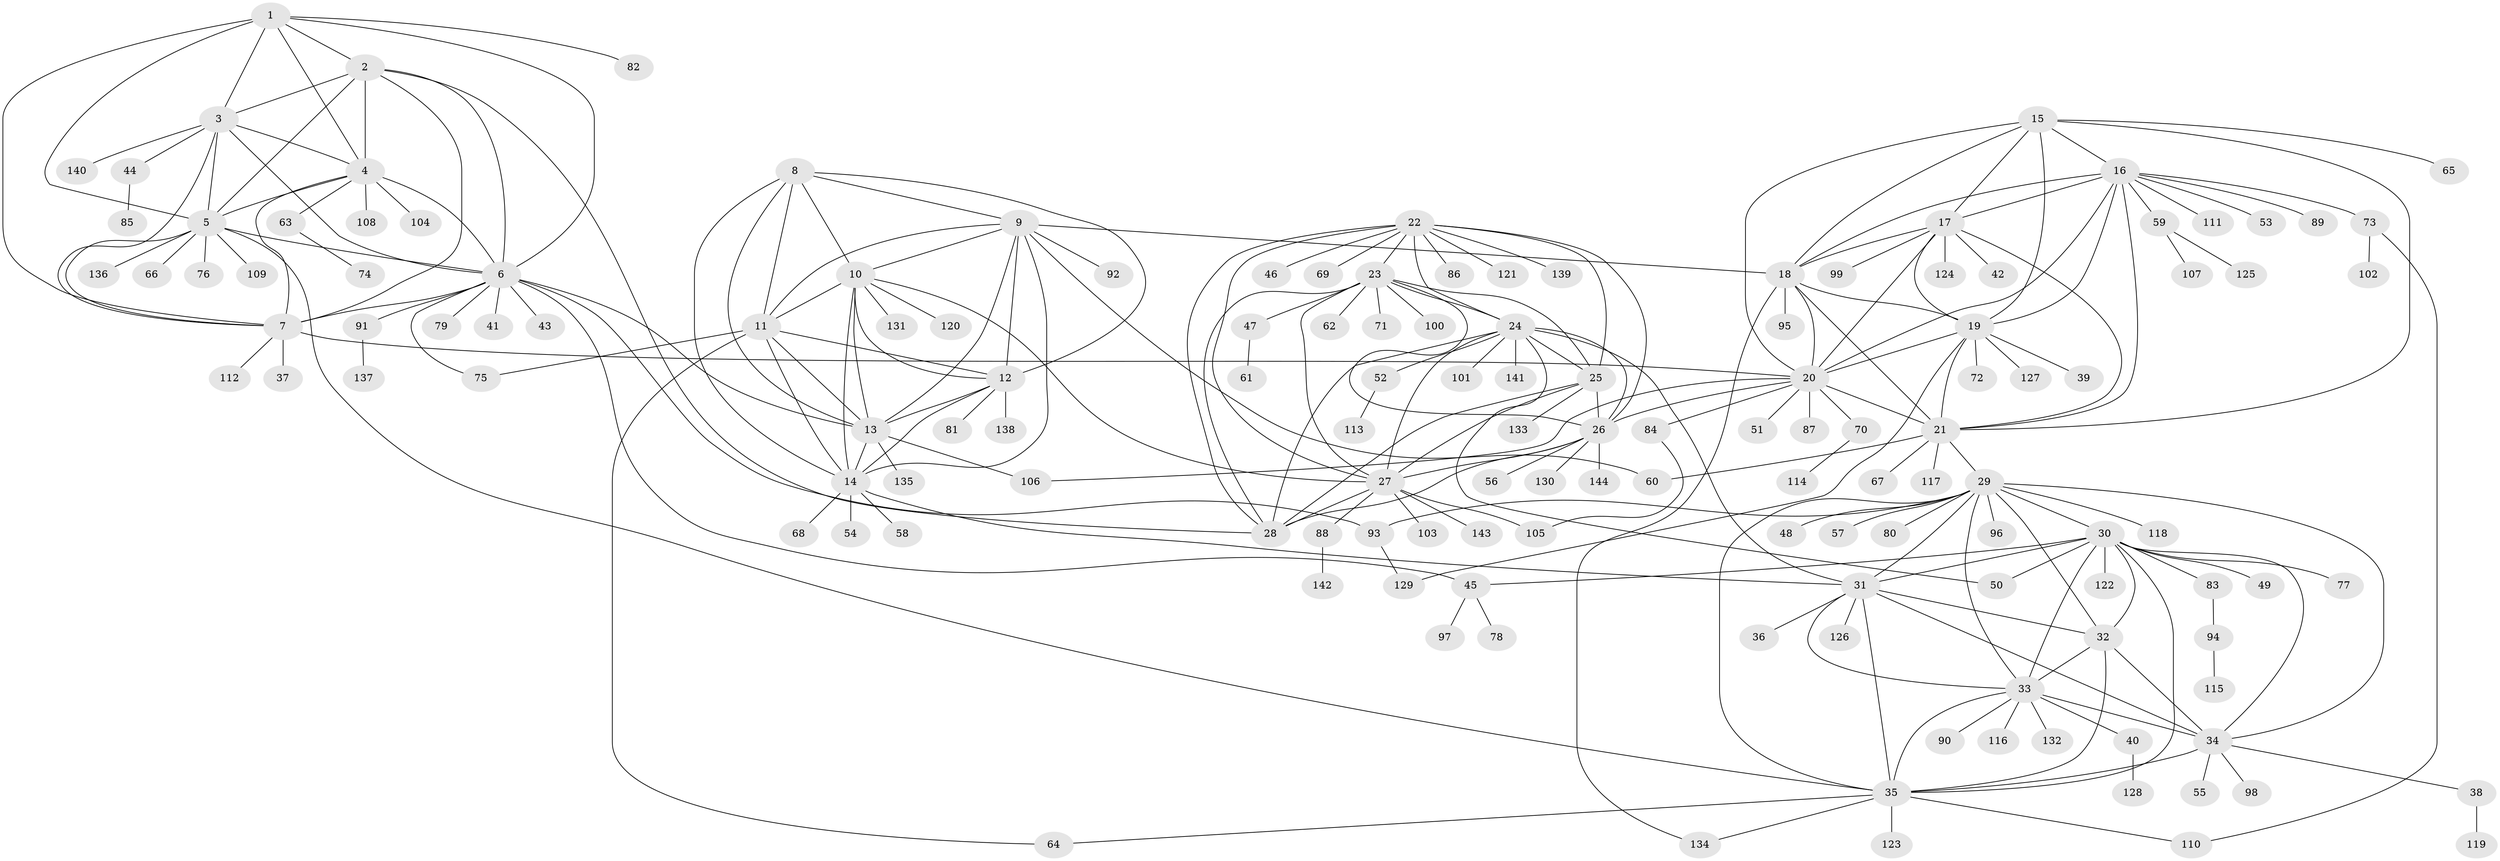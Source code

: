 // coarse degree distribution, {12: 0.017857142857142856, 7: 0.017857142857142856, 10: 0.03571428571428571, 5: 0.008928571428571428, 3: 0.017857142857142856, 9: 0.0625, 8: 0.03571428571428571, 6: 0.017857142857142856, 19: 0.008928571428571428, 14: 0.008928571428571428, 11: 0.008928571428571428, 1: 0.625, 2: 0.13392857142857142}
// Generated by graph-tools (version 1.1) at 2025/52/02/27/25 19:52:21]
// undirected, 144 vertices, 235 edges
graph export_dot {
graph [start="1"]
  node [color=gray90,style=filled];
  1;
  2;
  3;
  4;
  5;
  6;
  7;
  8;
  9;
  10;
  11;
  12;
  13;
  14;
  15;
  16;
  17;
  18;
  19;
  20;
  21;
  22;
  23;
  24;
  25;
  26;
  27;
  28;
  29;
  30;
  31;
  32;
  33;
  34;
  35;
  36;
  37;
  38;
  39;
  40;
  41;
  42;
  43;
  44;
  45;
  46;
  47;
  48;
  49;
  50;
  51;
  52;
  53;
  54;
  55;
  56;
  57;
  58;
  59;
  60;
  61;
  62;
  63;
  64;
  65;
  66;
  67;
  68;
  69;
  70;
  71;
  72;
  73;
  74;
  75;
  76;
  77;
  78;
  79;
  80;
  81;
  82;
  83;
  84;
  85;
  86;
  87;
  88;
  89;
  90;
  91;
  92;
  93;
  94;
  95;
  96;
  97;
  98;
  99;
  100;
  101;
  102;
  103;
  104;
  105;
  106;
  107;
  108;
  109;
  110;
  111;
  112;
  113;
  114;
  115;
  116;
  117;
  118;
  119;
  120;
  121;
  122;
  123;
  124;
  125;
  126;
  127;
  128;
  129;
  130;
  131;
  132;
  133;
  134;
  135;
  136;
  137;
  138;
  139;
  140;
  141;
  142;
  143;
  144;
  1 -- 2;
  1 -- 3;
  1 -- 4;
  1 -- 5;
  1 -- 6;
  1 -- 7;
  1 -- 82;
  2 -- 3;
  2 -- 4;
  2 -- 5;
  2 -- 6;
  2 -- 7;
  2 -- 28;
  3 -- 4;
  3 -- 5;
  3 -- 6;
  3 -- 7;
  3 -- 44;
  3 -- 140;
  4 -- 5;
  4 -- 6;
  4 -- 7;
  4 -- 63;
  4 -- 104;
  4 -- 108;
  5 -- 6;
  5 -- 7;
  5 -- 35;
  5 -- 66;
  5 -- 76;
  5 -- 109;
  5 -- 136;
  6 -- 7;
  6 -- 13;
  6 -- 41;
  6 -- 43;
  6 -- 45;
  6 -- 75;
  6 -- 79;
  6 -- 91;
  6 -- 93;
  7 -- 20;
  7 -- 37;
  7 -- 112;
  8 -- 9;
  8 -- 10;
  8 -- 11;
  8 -- 12;
  8 -- 13;
  8 -- 14;
  9 -- 10;
  9 -- 11;
  9 -- 12;
  9 -- 13;
  9 -- 14;
  9 -- 18;
  9 -- 60;
  9 -- 92;
  10 -- 11;
  10 -- 12;
  10 -- 13;
  10 -- 14;
  10 -- 27;
  10 -- 120;
  10 -- 131;
  11 -- 12;
  11 -- 13;
  11 -- 14;
  11 -- 64;
  11 -- 75;
  12 -- 13;
  12 -- 14;
  12 -- 81;
  12 -- 138;
  13 -- 14;
  13 -- 106;
  13 -- 135;
  14 -- 31;
  14 -- 54;
  14 -- 58;
  14 -- 68;
  15 -- 16;
  15 -- 17;
  15 -- 18;
  15 -- 19;
  15 -- 20;
  15 -- 21;
  15 -- 65;
  16 -- 17;
  16 -- 18;
  16 -- 19;
  16 -- 20;
  16 -- 21;
  16 -- 53;
  16 -- 59;
  16 -- 73;
  16 -- 89;
  16 -- 111;
  17 -- 18;
  17 -- 19;
  17 -- 20;
  17 -- 21;
  17 -- 42;
  17 -- 99;
  17 -- 124;
  18 -- 19;
  18 -- 20;
  18 -- 21;
  18 -- 95;
  18 -- 134;
  19 -- 20;
  19 -- 21;
  19 -- 39;
  19 -- 72;
  19 -- 127;
  19 -- 129;
  20 -- 21;
  20 -- 26;
  20 -- 51;
  20 -- 70;
  20 -- 84;
  20 -- 87;
  20 -- 106;
  21 -- 29;
  21 -- 60;
  21 -- 67;
  21 -- 117;
  22 -- 23;
  22 -- 24;
  22 -- 25;
  22 -- 26;
  22 -- 27;
  22 -- 28;
  22 -- 46;
  22 -- 69;
  22 -- 86;
  22 -- 121;
  22 -- 139;
  23 -- 24;
  23 -- 25;
  23 -- 26;
  23 -- 27;
  23 -- 28;
  23 -- 47;
  23 -- 62;
  23 -- 71;
  23 -- 100;
  24 -- 25;
  24 -- 26;
  24 -- 27;
  24 -- 28;
  24 -- 31;
  24 -- 50;
  24 -- 52;
  24 -- 101;
  24 -- 141;
  25 -- 26;
  25 -- 27;
  25 -- 28;
  25 -- 133;
  26 -- 27;
  26 -- 28;
  26 -- 56;
  26 -- 130;
  26 -- 144;
  27 -- 28;
  27 -- 88;
  27 -- 103;
  27 -- 105;
  27 -- 143;
  29 -- 30;
  29 -- 31;
  29 -- 32;
  29 -- 33;
  29 -- 34;
  29 -- 35;
  29 -- 48;
  29 -- 57;
  29 -- 80;
  29 -- 93;
  29 -- 96;
  29 -- 118;
  30 -- 31;
  30 -- 32;
  30 -- 33;
  30 -- 34;
  30 -- 35;
  30 -- 45;
  30 -- 49;
  30 -- 50;
  30 -- 77;
  30 -- 83;
  30 -- 122;
  31 -- 32;
  31 -- 33;
  31 -- 34;
  31 -- 35;
  31 -- 36;
  31 -- 126;
  32 -- 33;
  32 -- 34;
  32 -- 35;
  33 -- 34;
  33 -- 35;
  33 -- 40;
  33 -- 90;
  33 -- 116;
  33 -- 132;
  34 -- 35;
  34 -- 38;
  34 -- 55;
  34 -- 98;
  35 -- 64;
  35 -- 110;
  35 -- 123;
  35 -- 134;
  38 -- 119;
  40 -- 128;
  44 -- 85;
  45 -- 78;
  45 -- 97;
  47 -- 61;
  52 -- 113;
  59 -- 107;
  59 -- 125;
  63 -- 74;
  70 -- 114;
  73 -- 102;
  73 -- 110;
  83 -- 94;
  84 -- 105;
  88 -- 142;
  91 -- 137;
  93 -- 129;
  94 -- 115;
}
